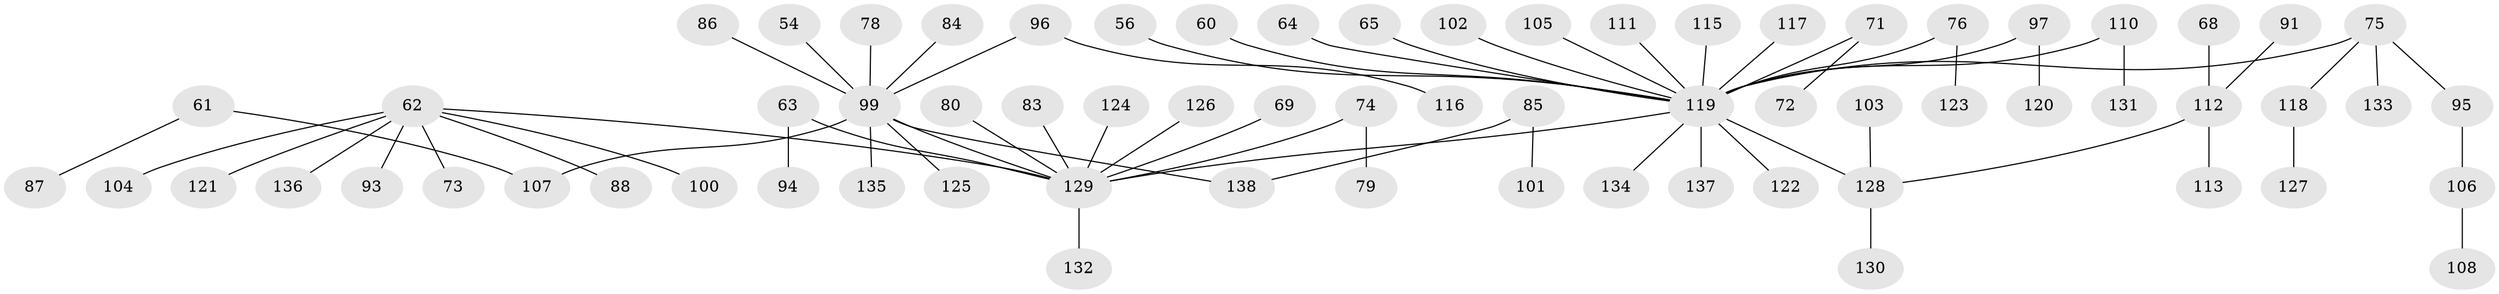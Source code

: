 // original degree distribution, {8: 0.007246376811594203, 3: 0.08695652173913043, 7: 0.007246376811594203, 5: 0.036231884057971016, 6: 0.021739130434782608, 2: 0.2246376811594203, 4: 0.07971014492753623, 1: 0.5362318840579711}
// Generated by graph-tools (version 1.1) at 2025/56/03/04/25 21:56:37]
// undirected, 69 vertices, 68 edges
graph export_dot {
graph [start="1"]
  node [color=gray90,style=filled];
  54;
  56;
  60;
  61;
  62 [super="+49+25+35+37+40"];
  63;
  64;
  65;
  68;
  69;
  71;
  72;
  73;
  74;
  75 [super="+67"];
  76;
  78;
  79;
  80;
  83;
  84;
  85;
  86;
  87;
  88;
  91;
  93;
  94;
  95;
  96;
  97;
  99 [super="+11+50+82+77+47+30"];
  100;
  101;
  102;
  103;
  104;
  105;
  106;
  107 [super="+58"];
  108;
  110;
  111;
  112 [super="+59"];
  113;
  115;
  116;
  117;
  118;
  119 [super="+10+109+114+45"];
  120;
  121;
  122;
  123;
  124;
  125;
  126;
  127;
  128 [super="+34"];
  129 [super="+66+51+57"];
  130;
  131;
  132;
  133;
  134;
  135;
  136;
  137;
  138 [super="+81"];
  54 -- 99;
  56 -- 119;
  60 -- 119;
  61 -- 87;
  61 -- 107;
  62 -- 100;
  62 -- 104;
  62 -- 73;
  62 -- 93;
  62 -- 88;
  62 -- 121;
  62 -- 136;
  62 -- 129;
  63 -- 94;
  63 -- 129;
  64 -- 119;
  65 -- 119;
  68 -- 112;
  69 -- 129;
  71 -- 72;
  71 -- 119;
  74 -- 79;
  74 -- 129;
  75 -- 95;
  75 -- 133;
  75 -- 118;
  75 -- 119;
  76 -- 123;
  76 -- 119;
  78 -- 99;
  80 -- 129;
  83 -- 129;
  84 -- 99;
  85 -- 101;
  85 -- 138;
  86 -- 99;
  91 -- 112;
  95 -- 106;
  96 -- 116;
  96 -- 99;
  97 -- 120;
  97 -- 119;
  99 -- 135;
  99 -- 107;
  99 -- 125;
  99 -- 138;
  99 -- 129;
  102 -- 119;
  103 -- 128;
  105 -- 119;
  106 -- 108;
  110 -- 131;
  110 -- 119;
  111 -- 119;
  112 -- 128;
  112 -- 113;
  115 -- 119;
  117 -- 119;
  118 -- 127;
  119 -- 134;
  119 -- 129;
  119 -- 128;
  119 -- 137;
  119 -- 122;
  124 -- 129;
  126 -- 129;
  128 -- 130;
  129 -- 132;
}
